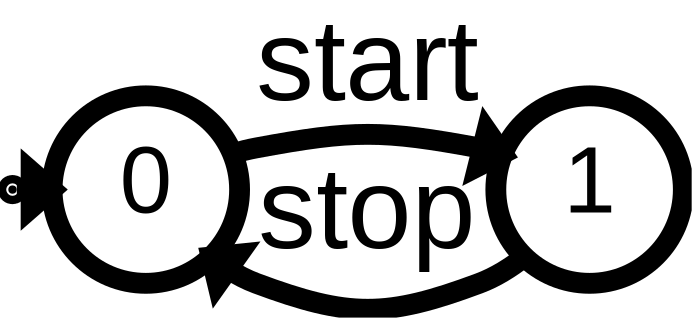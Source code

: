 digraph G {
  graph [rankdir="LR" ranksep=0];
    node [fontsize=45 fontname="Arial"
	      penwidth=10 shape="circle" style="filled" height="1.25" width="1.25" fixedsize="true" fillcolor="white"];
    edge [fontsize=55 fontname="Arial" penwidth=10]
    zz [height="0.05" width="0.05" fixedsize="true" label="" fillcolor="black"];
  0 [color="black" fillcolor="white" shape="circle" style="filled"];
  1 [color="black" fillcolor="white" shape="circle" style="filled"];
  zz -> 0 [label=""];
  0 -> 1 [label="start"];
  1 -> 0 [label="stop"];
}
